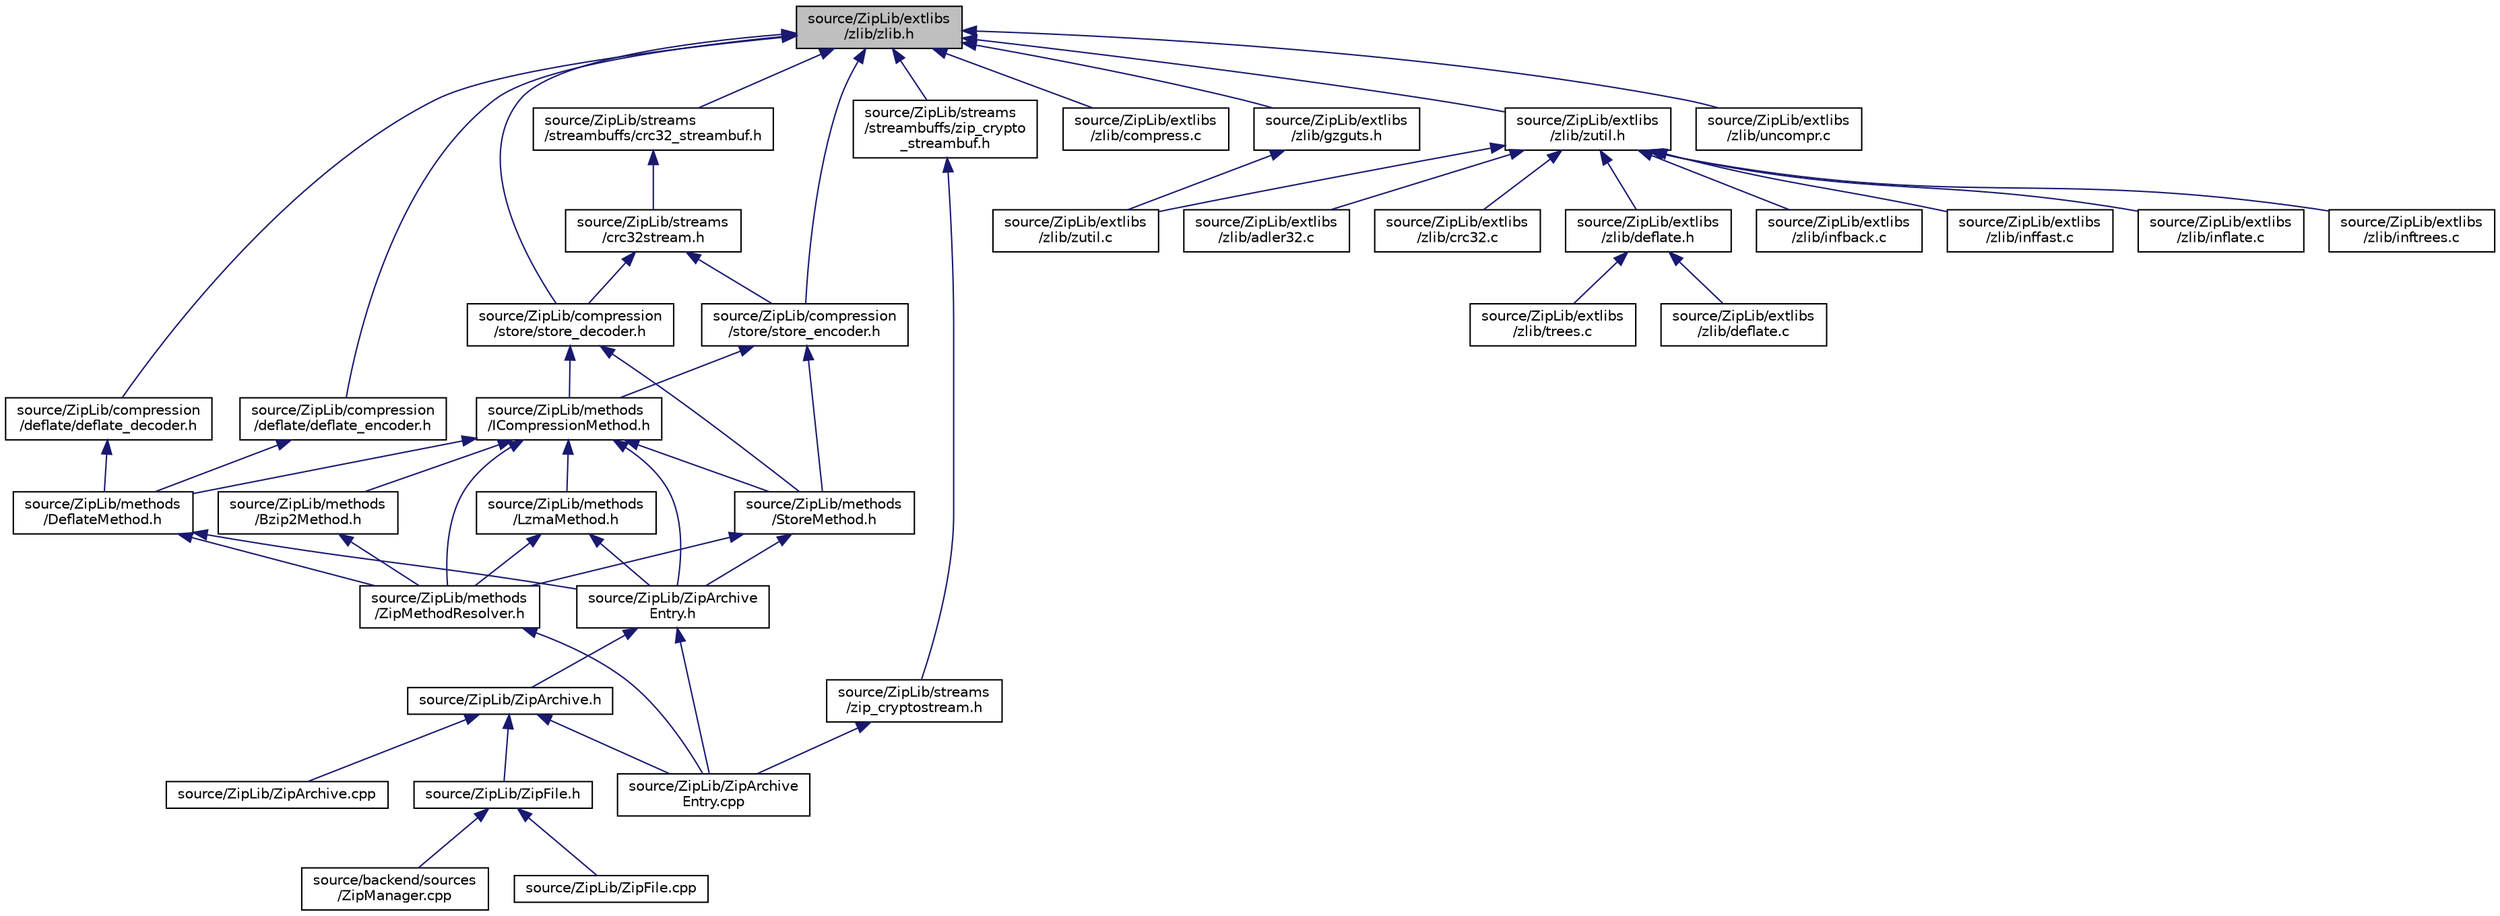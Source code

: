 digraph "source/ZipLib/extlibs/zlib/zlib.h"
{
 // LATEX_PDF_SIZE
  edge [fontname="Helvetica",fontsize="10",labelfontname="Helvetica",labelfontsize="10"];
  node [fontname="Helvetica",fontsize="10",shape=record];
  Node1 [label="source/ZipLib/extlibs\l/zlib/zlib.h",height=0.2,width=0.4,color="black", fillcolor="grey75", style="filled", fontcolor="black",tooltip=" "];
  Node1 -> Node2 [dir="back",color="midnightblue",fontsize="10",style="solid"];
  Node2 [label="source/ZipLib/compression\l/deflate/deflate_decoder.h",height=0.2,width=0.4,color="black", fillcolor="white", style="filled",URL="$deflate__decoder_8h.html",tooltip=" "];
  Node2 -> Node3 [dir="back",color="midnightblue",fontsize="10",style="solid"];
  Node3 [label="source/ZipLib/methods\l/DeflateMethod.h",height=0.2,width=0.4,color="black", fillcolor="white", style="filled",URL="$_deflate_method_8h.html",tooltip=" "];
  Node3 -> Node4 [dir="back",color="midnightblue",fontsize="10",style="solid"];
  Node4 [label="source/ZipLib/methods\l/ZipMethodResolver.h",height=0.2,width=0.4,color="black", fillcolor="white", style="filled",URL="$_zip_method_resolver_8h.html",tooltip=" "];
  Node4 -> Node5 [dir="back",color="midnightblue",fontsize="10",style="solid"];
  Node5 [label="source/ZipLib/ZipArchive\lEntry.cpp",height=0.2,width=0.4,color="black", fillcolor="white", style="filled",URL="$_zip_archive_entry_8cpp.html",tooltip=" "];
  Node3 -> Node6 [dir="back",color="midnightblue",fontsize="10",style="solid"];
  Node6 [label="source/ZipLib/ZipArchive\lEntry.h",height=0.2,width=0.4,color="black", fillcolor="white", style="filled",URL="$_zip_archive_entry_8h.html",tooltip=" "];
  Node6 -> Node7 [dir="back",color="midnightblue",fontsize="10",style="solid"];
  Node7 [label="source/ZipLib/ZipArchive.h",height=0.2,width=0.4,color="black", fillcolor="white", style="filled",URL="$_zip_archive_8h.html",tooltip=" "];
  Node7 -> Node8 [dir="back",color="midnightblue",fontsize="10",style="solid"];
  Node8 [label="source/ZipLib/ZipArchive.cpp",height=0.2,width=0.4,color="black", fillcolor="white", style="filled",URL="$_zip_archive_8cpp.html",tooltip=" "];
  Node7 -> Node5 [dir="back",color="midnightblue",fontsize="10",style="solid"];
  Node7 -> Node9 [dir="back",color="midnightblue",fontsize="10",style="solid"];
  Node9 [label="source/ZipLib/ZipFile.h",height=0.2,width=0.4,color="black", fillcolor="white", style="filled",URL="$_zip_file_8h.html",tooltip=" "];
  Node9 -> Node10 [dir="back",color="midnightblue",fontsize="10",style="solid"];
  Node10 [label="source/backend/sources\l/ZipManager.cpp",height=0.2,width=0.4,color="black", fillcolor="white", style="filled",URL="$_zip_manager_8cpp.html",tooltip=" "];
  Node9 -> Node11 [dir="back",color="midnightblue",fontsize="10",style="solid"];
  Node11 [label="source/ZipLib/ZipFile.cpp",height=0.2,width=0.4,color="black", fillcolor="white", style="filled",URL="$_zip_file_8cpp.html",tooltip=" "];
  Node6 -> Node5 [dir="back",color="midnightblue",fontsize="10",style="solid"];
  Node1 -> Node12 [dir="back",color="midnightblue",fontsize="10",style="solid"];
  Node12 [label="source/ZipLib/compression\l/deflate/deflate_encoder.h",height=0.2,width=0.4,color="black", fillcolor="white", style="filled",URL="$deflate__encoder_8h.html",tooltip=" "];
  Node12 -> Node3 [dir="back",color="midnightblue",fontsize="10",style="solid"];
  Node1 -> Node13 [dir="back",color="midnightblue",fontsize="10",style="solid"];
  Node13 [label="source/ZipLib/compression\l/store/store_decoder.h",height=0.2,width=0.4,color="black", fillcolor="white", style="filled",URL="$store__decoder_8h.html",tooltip=" "];
  Node13 -> Node14 [dir="back",color="midnightblue",fontsize="10",style="solid"];
  Node14 [label="source/ZipLib/methods\l/ICompressionMethod.h",height=0.2,width=0.4,color="black", fillcolor="white", style="filled",URL="$_i_compression_method_8h.html",tooltip=" "];
  Node14 -> Node15 [dir="back",color="midnightblue",fontsize="10",style="solid"];
  Node15 [label="source/ZipLib/methods\l/Bzip2Method.h",height=0.2,width=0.4,color="black", fillcolor="white", style="filled",URL="$_bzip2_method_8h.html",tooltip=" "];
  Node15 -> Node4 [dir="back",color="midnightblue",fontsize="10",style="solid"];
  Node14 -> Node3 [dir="back",color="midnightblue",fontsize="10",style="solid"];
  Node14 -> Node16 [dir="back",color="midnightblue",fontsize="10",style="solid"];
  Node16 [label="source/ZipLib/methods\l/LzmaMethod.h",height=0.2,width=0.4,color="black", fillcolor="white", style="filled",URL="$_lzma_method_8h.html",tooltip=" "];
  Node16 -> Node4 [dir="back",color="midnightblue",fontsize="10",style="solid"];
  Node16 -> Node6 [dir="back",color="midnightblue",fontsize="10",style="solid"];
  Node14 -> Node17 [dir="back",color="midnightblue",fontsize="10",style="solid"];
  Node17 [label="source/ZipLib/methods\l/StoreMethod.h",height=0.2,width=0.4,color="black", fillcolor="white", style="filled",URL="$_store_method_8h.html",tooltip=" "];
  Node17 -> Node4 [dir="back",color="midnightblue",fontsize="10",style="solid"];
  Node17 -> Node6 [dir="back",color="midnightblue",fontsize="10",style="solid"];
  Node14 -> Node4 [dir="back",color="midnightblue",fontsize="10",style="solid"];
  Node14 -> Node6 [dir="back",color="midnightblue",fontsize="10",style="solid"];
  Node13 -> Node17 [dir="back",color="midnightblue",fontsize="10",style="solid"];
  Node1 -> Node18 [dir="back",color="midnightblue",fontsize="10",style="solid"];
  Node18 [label="source/ZipLib/compression\l/store/store_encoder.h",height=0.2,width=0.4,color="black", fillcolor="white", style="filled",URL="$store__encoder_8h.html",tooltip=" "];
  Node18 -> Node14 [dir="back",color="midnightblue",fontsize="10",style="solid"];
  Node18 -> Node17 [dir="back",color="midnightblue",fontsize="10",style="solid"];
  Node1 -> Node19 [dir="back",color="midnightblue",fontsize="10",style="solid"];
  Node19 [label="source/ZipLib/extlibs\l/zlib/compress.c",height=0.2,width=0.4,color="black", fillcolor="white", style="filled",URL="$zlib_2compress_8c.html",tooltip=" "];
  Node1 -> Node20 [dir="back",color="midnightblue",fontsize="10",style="solid"];
  Node20 [label="source/ZipLib/extlibs\l/zlib/gzguts.h",height=0.2,width=0.4,color="black", fillcolor="white", style="filled",URL="$gzguts_8h.html",tooltip=" "];
  Node20 -> Node21 [dir="back",color="midnightblue",fontsize="10",style="solid"];
  Node21 [label="source/ZipLib/extlibs\l/zlib/zutil.c",height=0.2,width=0.4,color="black", fillcolor="white", style="filled",URL="$zutil_8c.html",tooltip=" "];
  Node1 -> Node22 [dir="back",color="midnightblue",fontsize="10",style="solid"];
  Node22 [label="source/ZipLib/extlibs\l/zlib/uncompr.c",height=0.2,width=0.4,color="black", fillcolor="white", style="filled",URL="$uncompr_8c.html",tooltip=" "];
  Node1 -> Node23 [dir="back",color="midnightblue",fontsize="10",style="solid"];
  Node23 [label="source/ZipLib/extlibs\l/zlib/zutil.h",height=0.2,width=0.4,color="black", fillcolor="white", style="filled",URL="$zutil_8h.html",tooltip=" "];
  Node23 -> Node24 [dir="back",color="midnightblue",fontsize="10",style="solid"];
  Node24 [label="source/ZipLib/extlibs\l/zlib/adler32.c",height=0.2,width=0.4,color="black", fillcolor="white", style="filled",URL="$adler32_8c.html",tooltip=" "];
  Node23 -> Node25 [dir="back",color="midnightblue",fontsize="10",style="solid"];
  Node25 [label="source/ZipLib/extlibs\l/zlib/crc32.c",height=0.2,width=0.4,color="black", fillcolor="white", style="filled",URL="$crc32_8c.html",tooltip=" "];
  Node23 -> Node26 [dir="back",color="midnightblue",fontsize="10",style="solid"];
  Node26 [label="source/ZipLib/extlibs\l/zlib/deflate.h",height=0.2,width=0.4,color="black", fillcolor="white", style="filled",URL="$deflate_8h.html",tooltip=" "];
  Node26 -> Node27 [dir="back",color="midnightblue",fontsize="10",style="solid"];
  Node27 [label="source/ZipLib/extlibs\l/zlib/deflate.c",height=0.2,width=0.4,color="black", fillcolor="white", style="filled",URL="$deflate_8c.html",tooltip=" "];
  Node26 -> Node28 [dir="back",color="midnightblue",fontsize="10",style="solid"];
  Node28 [label="source/ZipLib/extlibs\l/zlib/trees.c",height=0.2,width=0.4,color="black", fillcolor="white", style="filled",URL="$trees_8c.html",tooltip=" "];
  Node23 -> Node29 [dir="back",color="midnightblue",fontsize="10",style="solid"];
  Node29 [label="source/ZipLib/extlibs\l/zlib/infback.c",height=0.2,width=0.4,color="black", fillcolor="white", style="filled",URL="$infback_8c.html",tooltip=" "];
  Node23 -> Node30 [dir="back",color="midnightblue",fontsize="10",style="solid"];
  Node30 [label="source/ZipLib/extlibs\l/zlib/inffast.c",height=0.2,width=0.4,color="black", fillcolor="white", style="filled",URL="$inffast_8c.html",tooltip=" "];
  Node23 -> Node31 [dir="back",color="midnightblue",fontsize="10",style="solid"];
  Node31 [label="source/ZipLib/extlibs\l/zlib/inflate.c",height=0.2,width=0.4,color="black", fillcolor="white", style="filled",URL="$inflate_8c.html",tooltip=" "];
  Node23 -> Node32 [dir="back",color="midnightblue",fontsize="10",style="solid"];
  Node32 [label="source/ZipLib/extlibs\l/zlib/inftrees.c",height=0.2,width=0.4,color="black", fillcolor="white", style="filled",URL="$inftrees_8c.html",tooltip=" "];
  Node23 -> Node21 [dir="back",color="midnightblue",fontsize="10",style="solid"];
  Node1 -> Node33 [dir="back",color="midnightblue",fontsize="10",style="solid"];
  Node33 [label="source/ZipLib/streams\l/streambuffs/crc32_streambuf.h",height=0.2,width=0.4,color="black", fillcolor="white", style="filled",URL="$crc32__streambuf_8h.html",tooltip=" "];
  Node33 -> Node34 [dir="back",color="midnightblue",fontsize="10",style="solid"];
  Node34 [label="source/ZipLib/streams\l/crc32stream.h",height=0.2,width=0.4,color="black", fillcolor="white", style="filled",URL="$crc32stream_8h.html",tooltip=" "];
  Node34 -> Node13 [dir="back",color="midnightblue",fontsize="10",style="solid"];
  Node34 -> Node18 [dir="back",color="midnightblue",fontsize="10",style="solid"];
  Node1 -> Node35 [dir="back",color="midnightblue",fontsize="10",style="solid"];
  Node35 [label="source/ZipLib/streams\l/streambuffs/zip_crypto\l_streambuf.h",height=0.2,width=0.4,color="black", fillcolor="white", style="filled",URL="$zip__crypto__streambuf_8h.html",tooltip=" "];
  Node35 -> Node36 [dir="back",color="midnightblue",fontsize="10",style="solid"];
  Node36 [label="source/ZipLib/streams\l/zip_cryptostream.h",height=0.2,width=0.4,color="black", fillcolor="white", style="filled",URL="$zip__cryptostream_8h.html",tooltip=" "];
  Node36 -> Node5 [dir="back",color="midnightblue",fontsize="10",style="solid"];
}
